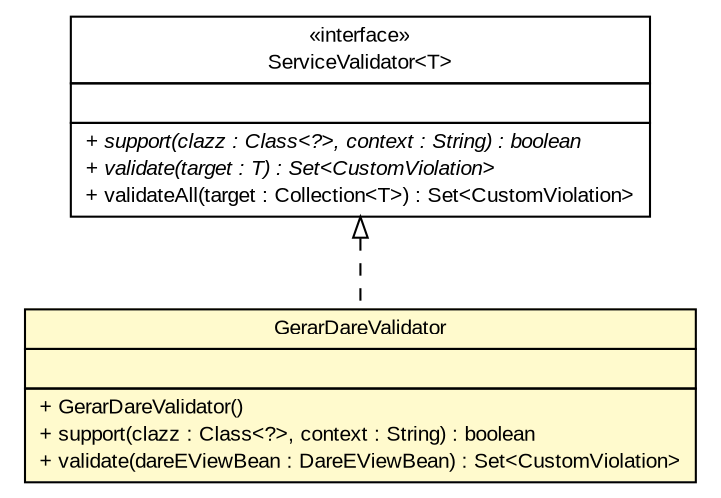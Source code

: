 #!/usr/local/bin/dot
#
# Class diagram 
# Generated by UMLGraph version R5_6 (http://www.umlgraph.org/)
#

digraph G {
	edge [fontname="arial",fontsize=10,labelfontname="arial",labelfontsize=10];
	node [fontname="arial",fontsize=10,shape=plaintext];
	nodesep=0.25;
	ranksep=0.5;
	// br.gov.to.sefaz.business.service.validation.ServiceValidator<T>
	c564990 [label=<<table title="br.gov.to.sefaz.business.service.validation.ServiceValidator" border="0" cellborder="1" cellspacing="0" cellpadding="2" port="p" href="../../../../../../business/service/validation/ServiceValidator.html">
		<tr><td><table border="0" cellspacing="0" cellpadding="1">
<tr><td align="center" balign="center"> &#171;interface&#187; </td></tr>
<tr><td align="center" balign="center"> ServiceValidator&lt;T&gt; </td></tr>
		</table></td></tr>
		<tr><td><table border="0" cellspacing="0" cellpadding="1">
<tr><td align="left" balign="left">  </td></tr>
		</table></td></tr>
		<tr><td><table border="0" cellspacing="0" cellpadding="1">
<tr><td align="left" balign="left"><font face="arial italic" point-size="10.0"> + support(clazz : Class&lt;?&gt;, context : String) : boolean </font></td></tr>
<tr><td align="left" balign="left"><font face="arial italic" point-size="10.0"> + validate(target : T) : Set&lt;CustomViolation&gt; </font></td></tr>
<tr><td align="left" balign="left"> + validateAll(target : Collection&lt;T&gt;) : Set&lt;CustomViolation&gt; </td></tr>
		</table></td></tr>
		</table>>, URL="../../../../../../business/service/validation/ServiceValidator.html", fontname="arial", fontcolor="black", fontsize=10.0];
	// br.gov.to.sefaz.arr.parametros.managedbean.viewbean.dare.validator.GerarDareValidator
	c565774 [label=<<table title="br.gov.to.sefaz.arr.parametros.managedbean.viewbean.dare.validator.GerarDareValidator" border="0" cellborder="1" cellspacing="0" cellpadding="2" port="p" bgcolor="lemonChiffon" href="./GerarDareValidator.html">
		<tr><td><table border="0" cellspacing="0" cellpadding="1">
<tr><td align="center" balign="center"> GerarDareValidator </td></tr>
		</table></td></tr>
		<tr><td><table border="0" cellspacing="0" cellpadding="1">
<tr><td align="left" balign="left">  </td></tr>
		</table></td></tr>
		<tr><td><table border="0" cellspacing="0" cellpadding="1">
<tr><td align="left" balign="left"> + GerarDareValidator() </td></tr>
<tr><td align="left" balign="left"> + support(clazz : Class&lt;?&gt;, context : String) : boolean </td></tr>
<tr><td align="left" balign="left"> + validate(dareEViewBean : DareEViewBean) : Set&lt;CustomViolation&gt; </td></tr>
		</table></td></tr>
		</table>>, URL="./GerarDareValidator.html", fontname="arial", fontcolor="black", fontsize=10.0];
	//br.gov.to.sefaz.arr.parametros.managedbean.viewbean.dare.validator.GerarDareValidator implements br.gov.to.sefaz.business.service.validation.ServiceValidator<T>
	c564990:p -> c565774:p [dir=back,arrowtail=empty,style=dashed];
}

